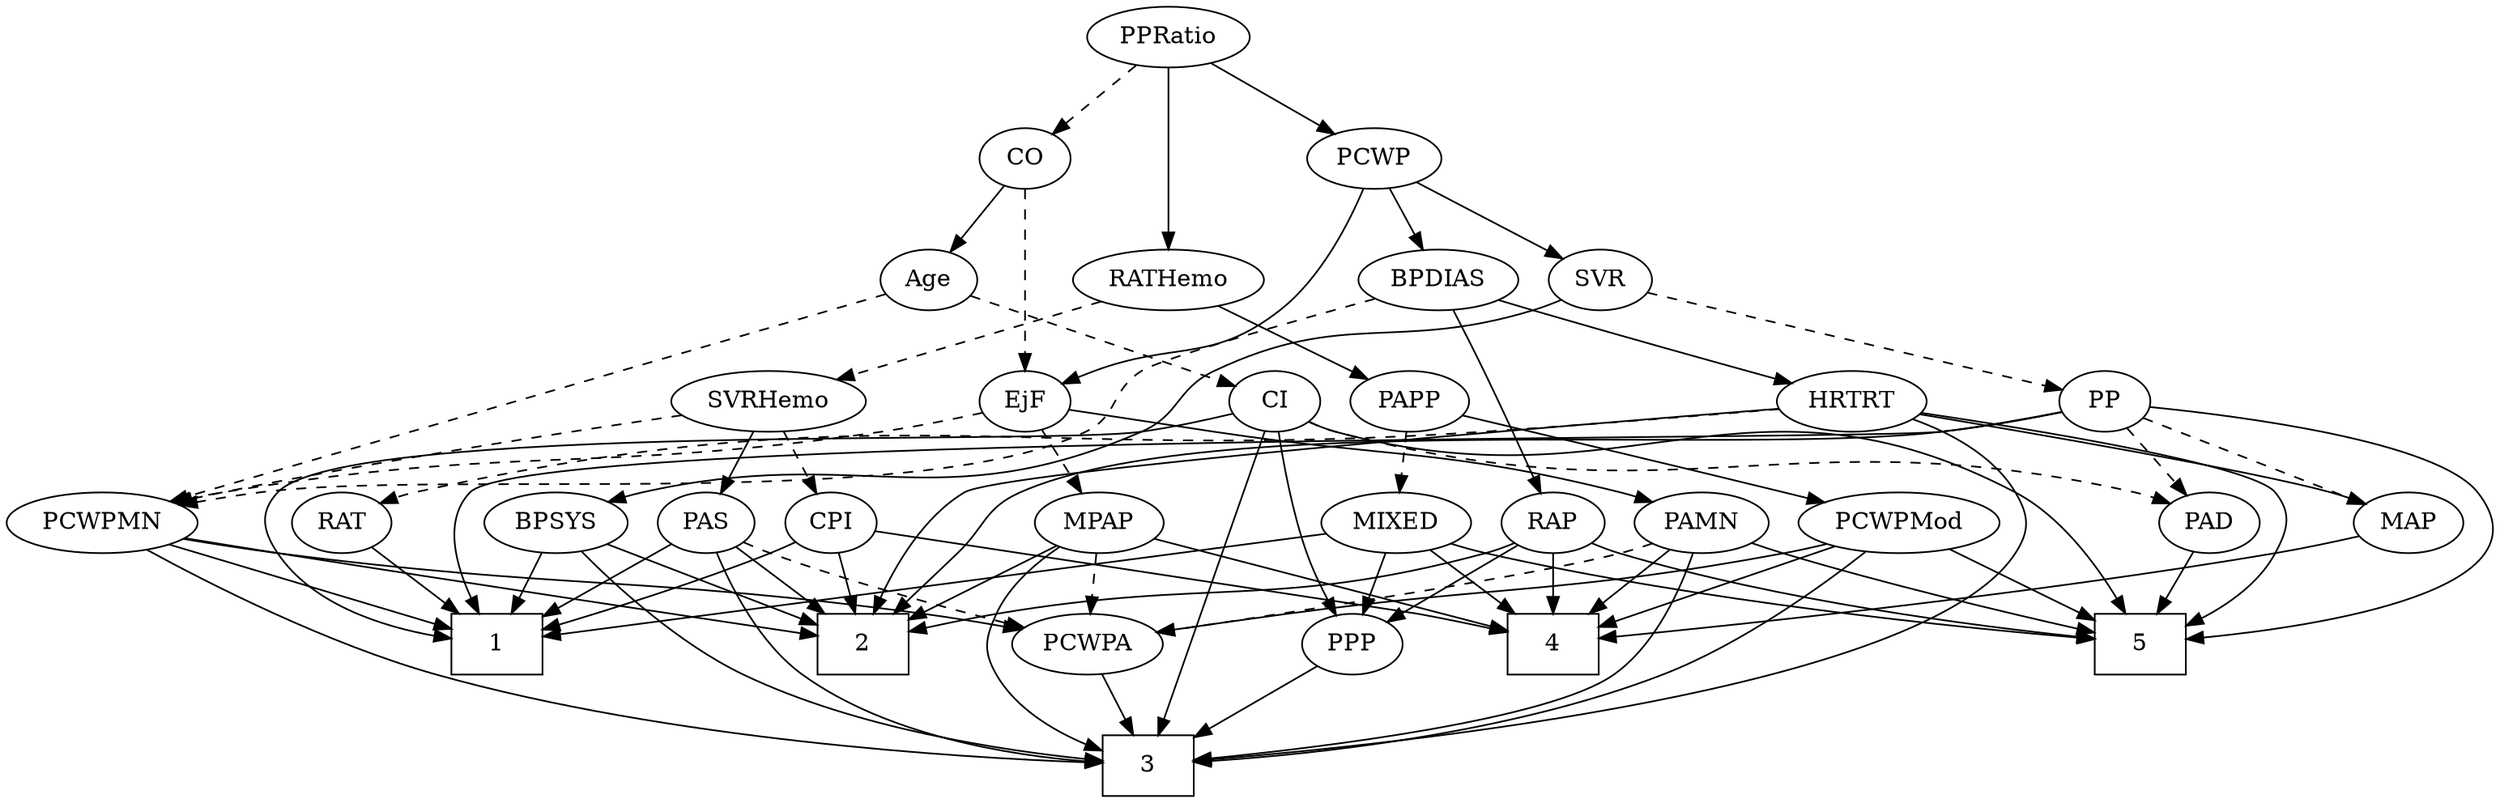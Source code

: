 strict digraph {
	graph [bb="0,0,1352.7,468"];
	node [label="\N"];
	1	[height=0.5,
		pos="258.09,90",
		shape=box,
		width=0.75];
	2	[height=0.5,
		pos="427.09,90",
		shape=box,
		width=0.75];
	3	[height=0.5,
		pos="611.09,18",
		shape=box,
		width=0.75];
	4	[height=0.5,
		pos="816.09,90",
		shape=box,
		width=0.75];
	5	[height=0.5,
		pos="1136.1,90",
		shape=box,
		width=0.75];
	Age	[height=0.5,
		pos="866.09,306",
		width=0.75];
	PCWPMN	[height=0.5,
		pos="490.09,162",
		width=1.3902];
	Age -> PCWPMN	[pos="e,508.93,178.75 840.02,301.08 774.31,291.07 605.54,264.47 583.09,252 564.11,241.46 565.58,231.21 550.09,216 539.5,205.6 527.3,194.66 \
516.69,185.43",
		style=dashed];
	CI	[height=0.5,
		pos="1224.1,234",
		width=0.75];
	Age -> CI	[pos="e,1198.6,239.99 891.84,299.97 954.79,287.66 1116.6,256.01 1188.6,241.93",
		style=dashed];
	EjF	[height=0.5,
		pos="811.09,234",
		width=0.75];
	MPAP	[height=0.5,
		pos="631.09,162",
		width=0.97491];
	EjF -> MPAP	[pos="e,658.1,173.5 788.29,224.13 757.94,212.33 703.9,191.31 667.78,177.27",
		style=dashed];
	PAMN	[height=0.5,
		pos="1094.1,162",
		width=1.011];
	EjF -> PAMN	[pos="e,1066.7,174.06 837.11,228.46 881.21,220.49 973.24,202.65 1049.1,180 1051.7,179.22 1054.4,178.36 1057.1,177.46",
		style=solid];
	EjF -> PCWPMN	[pos="e,532.09,171.82 786.11,227.17 771.77,223.84 753.43,219.63 737.09,216 669.8,201.05 592.03,184.48 542.01,173.91",
		style=dashed];
	RAP	[height=0.5,
		pos="1012.1,162",
		width=0.77632];
	RAP -> 2	[pos="e,454.14,93.791 991.02,149.85 985.93,147.57 980.41,145.43 975.09,144 811.26,99.966 763.93,124.54 595.09,108 550.01,103.58 498.14,\
98.305 464.11,94.814",
		style=solid];
	RAP -> 4	[pos="e,843.14,99.029 990.35,150.53 985.38,148.27 980.09,145.97 975.09,144 933.94,127.75 885.59,112.1 853.1,102.08",
		style=solid];
	RAP -> 5	[pos="e,1109.1,106.25 1032.6,149.44 1050.9,139.07 1078.3,123.6 1100.3,111.19",
		style=solid];
	PPP	[height=0.5,
		pos="940.09,90",
		width=0.75];
	RAP -> PPP	[pos="e,954.99,105.49 997.17,146.5 987.13,136.73 973.71,123.69 962.41,112.7",
		style=solid];
	MIXED	[height=0.5,
		pos="926.09,162",
		width=1.1193];
	MIXED -> 1	[pos="e,285.3,94.908 896.9,149.49 890.46,147.34 883.61,145.35 877.09,144 664.99,100.13 606.59,129.74 391.09,108 358.68,104.73 321.97,99.957 \
295.34,96.299",
		style=solid];
	MIXED -> 4	[pos="e,842.98,108.11 903.83,146.83 888.86,137.31 868.81,124.55 851.65,113.63",
		style=solid];
	MIXED -> 5	[pos="e,1109,99.777 956.91,150.22 962.93,148.14 969.2,145.99 975.09,144 1017.7,129.61 1066.7,113.53 1099.4,102.89",
		style=solid];
	MIXED -> PPP	[pos="e,936.63,108.28 929.48,144.05 931.02,136.35 932.88,127.03 934.62,118.36",
		style=solid];
	MPAP -> 2	[pos="e,454.26,100.25 602.85,151.18 596.06,148.82 588.82,146.32 582.09,144 541.69,130.09 495.32,114.25 463.91,103.54",
		style=solid];
	MPAP -> 3	[pos="e,603.31,36.019 616.6,145.17 608.56,135.27 599.34,121.82 595.09,108 588.77,87.458 593.79,63.436 599.82,45.529",
		style=solid];
	MPAP -> 4	[pos="e,789.03,101.09 658.54,150.35 664.02,148.24 669.73,146.04 675.09,144 710.5,130.5 751,115.3 779.49,104.65",
		style=solid];
	PCWPA	[height=0.5,
		pos="646.09,90",
		width=1.1555];
	MPAP -> PCWPA	[pos="e,642.39,108.28 634.72,144.05 636.39,136.26 638.41,126.82 640.29,118.08",
		style=dashed];
	BPSYS	[height=0.5,
		pos="54.09,162",
		width=1.0471];
	BPSYS -> 1	[pos="e,231.08,99.921 83.138,150.38 89.069,148.25 95.274,146.03 101.09,144 142.13,129.65 189.44,113.77 221.31,103.17",
		style=solid];
	BPSYS -> 2	[pos="e,399.71,94.782 82.155,149.89 88.326,147.72 94.875,145.61 101.09,144 155.18,129.95 315.89,106.57 389.5,96.213",
		style=solid];
	BPSYS -> 3	[pos="e,583.96,19.451 74.764,146.94 105.45,126.8 165.53,90.197 222.09,72 346.75,31.889 503.41,22.132 573.82,19.761",
		style=solid];
	PAD	[height=0.5,
		pos="1291.1,162",
		width=0.79437];
	PAD -> 5	[pos="e,1163.4,103.31 1268.6,150.82 1243.4,139.46 1202.3,120.92 1172.6,107.48",
		style=solid];
	CO	[height=0.5,
		pos="811.09,378",
		width=0.75];
	CO -> Age	[pos="e,854.18,322.16 823.02,361.81 830.3,352.55 839.75,340.52 847.94,330.09",
		style=solid];
	CO -> EjF	[pos="e,811.09,252.19 811.09,359.87 811.09,335.67 811.09,291.21 811.09,262.39",
		style=dashed];
	PAS	[height=0.5,
		pos="285.09,162",
		width=0.75];
	PAS -> 1	[pos="e,264.82,108.45 278.69,144.41 275.65,136.54 271.95,126.93 268.52,118.04",
		style=solid];
	PAS -> 2	[pos="e,399.84,104.43 306.35,150.52 328.63,139.53 364.06,122.07 390.79,108.9",
		style=solid];
	PAS -> 3	[pos="e,583.99,21.489 298.3,146.28 316.98,126.37 353.12,91.164 391.09,72 450.96,41.782 528.81,28.297 574.03,22.667",
		style=solid];
	PAS -> PCWPA	[pos="e,607.92,97.508 310.04,154.99 324.36,151.61 342.7,147.39 359.09,144 442.7,126.68 540.59,109.2 597.74,99.272",
		style=dashed];
	PAMN -> 3	[pos="e,638.41,18.424 1078.9,145.45 1057.9,124.93 1017.8,89.387 976.09,72 863.62,25.082 716.64,18.632 648.63,18.411",
		style=solid];
	PAMN -> 4	[pos="e,843.31,95.93 1066.7,149.96 1060.9,147.84 1054.8,145.73 1049.1,144 980.95,123.49 899.52,106.67 853.2,97.803",
		style=solid];
	PAMN -> 5	[pos="e,1125.6,108.45 1104,144.41 1108.9,136.28 1114.9,126.31 1120.4,117.18",
		style=solid];
	PAMN -> PCWPA	[pos="e,685.56,96.069 1067.3,149.72 1061.4,147.56 1055.1,145.5 1049.1,144 1040.6,141.86 801.49,110.99 695.67,97.37",
		style=dashed];
	RATHemo	[height=0.5,
		pos="696.09,306",
		width=1.3721];
	SVRHemo	[height=0.5,
		pos="448.09,234",
		width=1.3902];
	RATHemo -> SVRHemo	[pos="e,486.48,245.68 658.65,294.17 651.49,292.11 644.06,289.98 637.09,288 589.25,274.4 534.52,259.08 496.31,248.42",
		style=dashed];
	PAPP	[height=0.5,
		pos="696.09,234",
		width=0.88464];
	RATHemo -> PAPP	[pos="e,696.09,252.1 696.09,287.7 696.09,279.98 696.09,270.71 696.09,262.11",
		style=solid];
	CPI	[height=0.5,
		pos="395.09,162",
		width=0.75];
	CPI -> 1	[pos="e,285.24,104.87 374.28,150.37 353.08,139.54 319.78,122.52 294.26,109.48",
		style=solid];
	CPI -> 2	[pos="e,419.11,108.45 402.67,144.41 406.31,136.45 410.76,126.72 414.86,117.76",
		style=solid];
	CPI -> 4	[pos="e,788.68,94.974 415.6,149.99 420.56,147.71 425.92,145.53 431.09,144 545.48,110.13 578.93,124.44 697.09,108 724.34,104.21 755.07,\
99.816 778.48,96.445",
		style=solid];
	RAT	[height=0.5,
		pos="137.09,162",
		width=0.75827];
	RAT -> 1	[pos="e,230.83,106.77 157.07,149.44 174.69,139.25 200.8,124.14 222.06,111.85",
		style=solid];
	SVR	[height=0.5,
		pos="498.09,306",
		width=0.77632];
	SVR -> BPSYS	[pos="e,81.48,174.4 472.02,299.28 432.52,290.41 355.31,272.22 291.09,252 219.07,229.33 136.99,197.01 90.78,178.2",
		style=solid];
	PP	[height=0.5,
		pos="619.09,234",
		width=0.75];
	SVR -> PP	[pos="e,599.17,246.52 518.34,293.28 538.09,281.86 568.31,264.37 590.51,251.54",
		style=dashed];
	PCWPMod	[height=0.5,
		pos="816.09,162",
		width=1.4443];
	PCWPMod -> 3	[pos="e,638.21,34.864 796.28,145.32 772.98,127.09 732.93,96.373 697.09,72 680.97,61.035 662.63,49.597 647.04,40.166",
		style=solid];
	PCWPMod -> 4	[pos="e,816.09,108.1 816.09,143.7 816.09,135.98 816.09,126.71 816.09,118.11",
		style=solid];
	PCWPMod -> 5	[pos="e,1108.7,95.947 854.71,149.8 862.11,147.78 869.82,145.75 877.09,144 955.4,125.1 1048.1,107.2 1098.6,97.818",
		style=solid];
	PCWPMod -> PCWPA	[pos="e,675.23,103 783.71,147.67 755.46,136.04 714.42,119.14 684.51,106.82",
		style=solid];
	PCWPA -> 3	[pos="e,619.73,36.275 637.62,72.055 633.59,64.007 628.69,54.205 624.2,45.226",
		style=solid];
	PCWPMN -> 1	[pos="e,285.19,99.177 453.07,149.83 409.63,136.72 338.05,115.13 294.76,102.07",
		style=solid];
	PCWPMN -> 2	[pos="e,442.5,108.12 475.48,144.76 467.68,136.1 457.91,125.25 449.2,115.57",
		style=solid];
	PCWPMN -> 3	[pos="e,596.31,36.346 504.21,144.43 525.29,119.69 565.16,72.905 589.79,43.994",
		style=solid];
	PCWPMN -> PCWPA	[pos="e,618.2,103.51 520.17,147.5 545.51,136.13 581.88,119.81 609.02,107.63",
		style=solid];
	SVRHemo -> PAS	[pos="e,307.14,172.47 417.05,219.67 388.17,207.27 345.35,188.88 316.39,176.44",
		style=solid];
	SVRHemo -> CPI	[pos="e,406.83,178.51 435.53,216.41 428.81,207.53 420.41,196.44 413.01,186.67",
		style=dashed];
	SVRHemo -> PCWPMN	[pos="e,480.02,179.79 458.26,216.05 463.21,207.8 469.27,197.7 474.77,188.54",
		style=dashed];
	BPDIAS	[height=0.5,
		pos="586.09,306",
		width=1.1735];
	BPDIAS -> RAP	[pos="e,990.93,173.83 618.76,294.34 659.96,280.77 726.71,258.33 737.09,252 756.95,239.88 754.33,226.5 775.09,216 855.69,175.24 888.92,\
207.07 975.09,180 977.23,179.33 979.4,178.56 981.57,177.74",
		style=solid];
	BPDIAS -> PCWPMN	[pos="e,501.35,179.74 574.72,288.3 567.63,277.87 558.32,264.16 550.09,252 535.59,230.58 519.18,206.22 507.19,188.41",
		style=dashed];
	HRTRT	[height=0.5,
		pos="340.09,234",
		width=1.1013];
	BPDIAS -> HRTRT	[pos="e,370.01,245.87 554.38,293.99 548.02,291.91 541.37,289.82 535.09,288 470.89,269.42 453.17,270.97 389.09,252 385.98,251.08 382.78,\
250.08 379.57,249.05",
		style=solid];
	MAP	[height=0.5,
		pos="715.09,162",
		width=0.84854];
	MAP -> 4	[pos="e,791.44,108.08 734.09,147.83 747.78,138.34 766.62,125.29 782.79,114.08",
		style=solid];
	PP -> 1	[pos="e,239.54,108.04 592.87,228.81 570.19,225.24 536.51,220.05 507.09,216 442.54,207.11 259.24,228.82 216.09,180 199.48,161.21 215.72,\
134.71 232.61,115.52",
		style=solid];
	PP -> 2	[pos="e,454.34,98.556 609.87,216.87 598,197.34 575.71,164.53 549.09,144 523.59,124.33 489.66,110.36 464.05,101.72",
		style=solid];
	PP -> 5	[pos="e,1163.2,102.42 639.15,221.91 644.21,219.56 649.74,217.38 655.09,216 714.92,200.53 1167.8,225.09 1210.1,180 1221,168.33 1217.4,158.23 \
1210.1,144 1202,128.17 1186.7,116.01 1172.1,107.36",
		style=solid];
	PP -> PAD	[pos="e,1268.7,173.38 639.14,221.89 644.21,219.55 649.73,217.37 655.09,216 910.86,150.44 990.33,237.25 1248.1,180 1251.8,179.19 1255.5,\
178.1 1259.2,176.88",
		style=dashed];
	PP -> MAP	[pos="e,696.61,176.47 636.7,220.16 651.17,209.61 671.91,194.49 688.42,182.45",
		style=dashed];
	PPP -> 3	[pos="e,638.28,24.785 914.82,83.623 857.14,71.352 715.58,41.233 648.07,26.868",
		style=solid];
	PPRatio	[height=0.5,
		pos="696.09,450",
		width=1.1013];
	PPRatio -> CO	[pos="e,791.85,390.71 718.81,435.17 737.32,423.91 763.52,407.96 783.28,395.93",
		style=dashed];
	PPRatio -> RATHemo	[pos="e,696.09,324.19 696.09,431.87 696.09,407.67 696.09,363.21 696.09,334.39",
		style=solid];
	PCWP	[height=0.5,
		pos="610.09,378",
		width=0.97491];
	PPRatio -> PCWP	[pos="e,628.12,393.68 677.43,433.81 665.32,423.95 649.37,410.97 636.03,400.12",
		style=solid];
	PCWP -> EjF	[pos="e,804.35,251.77 642.82,371.24 674.12,364.37 721.28,350.37 754.09,324 774.89,307.29 790.45,280.84 800.02,261.11",
		style=solid];
	PCWP -> SVR	[pos="e,517.47,319.11 588.76,363.67 571.01,352.57 545.59,336.69 526.18,324.56",
		style=solid];
	PCWP -> BPDIAS	[pos="e,592.01,324.28 604.28,360.05 601.58,352.18 598.3,342.62 595.28,333.79",
		style=solid];
	CI -> 1	[pos="e,249.42,108.25 1197.2,231.79 1041.2,224.73 257.49,188.87 249.09,180 233.65,163.7 238.52,137.42 245.68,117.64",
		style=solid];
	CI -> 3	[pos="e,638.48,18.723 1250.4,229.93 1279.5,224.98 1324.9,212.25 1346.1,180 1354.9,166.62 1355,157.3 1346.1,144 1267.5,26.406 787.38,18.492 \
648.62,18.693",
		style=solid];
	CI -> 5	[pos="e,1163.2,94.412 1249.6,228.09 1274.8,221.74 1311.9,208 1329.1,180 1337.5,166.37 1338.8,156.72 1329.1,144 1310.3,119.31 1223.7,103.27 \
1173.1,95.827",
		style=solid];
	CI -> PAD	[pos="e,1276.8,177.97 1238,218.5 1247.1,208.96 1259.2,196.28 1269.6,185.46",
		style=dashed];
	CI -> PPP	[pos="e,966.65,93.457 1213.4,217.28 1198.9,197.24 1171.1,162.93 1139.1,144 1087.6,113.53 1018.4,100.25 976.65,94.706",
		style=solid];
	PAPP -> MIXED	[pos="e,895.62,173.96 721.73,223.04 728.32,220.61 735.44,218.11 742.09,216 801.28,197.22 817.72,198.19 877.09,180 880.01,179.11 883.01,\
178.15 886.03,177.17",
		style=dashed];
	PAPP -> PCWPMod	[pos="e,790.66,177.83 717.54,220.49 735.4,210.07 761.14,195.05 781.84,182.98",
		style=solid];
	HRTRT -> 2	[pos="e,400.04,105.76 340.32,215.98 341.31,197.05 345.17,166.23 359.09,144 367.14,131.14 379.49,120.15 391.45,111.57",
		style=solid];
	HRTRT -> 3	[pos="e,583.92,18.402 300.23,232.83 220.19,231.54 44.379,223.69 7.0896,180 -3.297,167.83 -1.0558,157.77 7.0896,144 40.912,86.817 74.761,\
92.081 138.09,72 294.32,22.46 492.4,17.87 573.69,18.316",
		style=solid];
	HRTRT -> 5	[pos="e,1143.1,108.3 368.73,221.53 375.32,219.32 382.37,217.3 389.09,216 471,200.17 1081.5,240.39 1139.1,180 1154.4,163.89 1151.6,137.77 \
1146.1,117.98",
		style=solid];
	HRTRT -> RAT	[pos="e,159.52,172.67 307.87,223.26 275,213.14 222.63,196.49 178.09,180 175.15,178.91 172.11,177.74 169.07,176.54",
		style=dashed];
	HRTRT -> MAP	[pos="e,692.21,174 369.34,221.74 375.77,219.58 382.6,217.52 389.09,216 513.84,186.85 551.4,213.37 675.09,180 677.58,179.33 680.11,178.54 \
682.63,177.66",
		style=solid];
}
